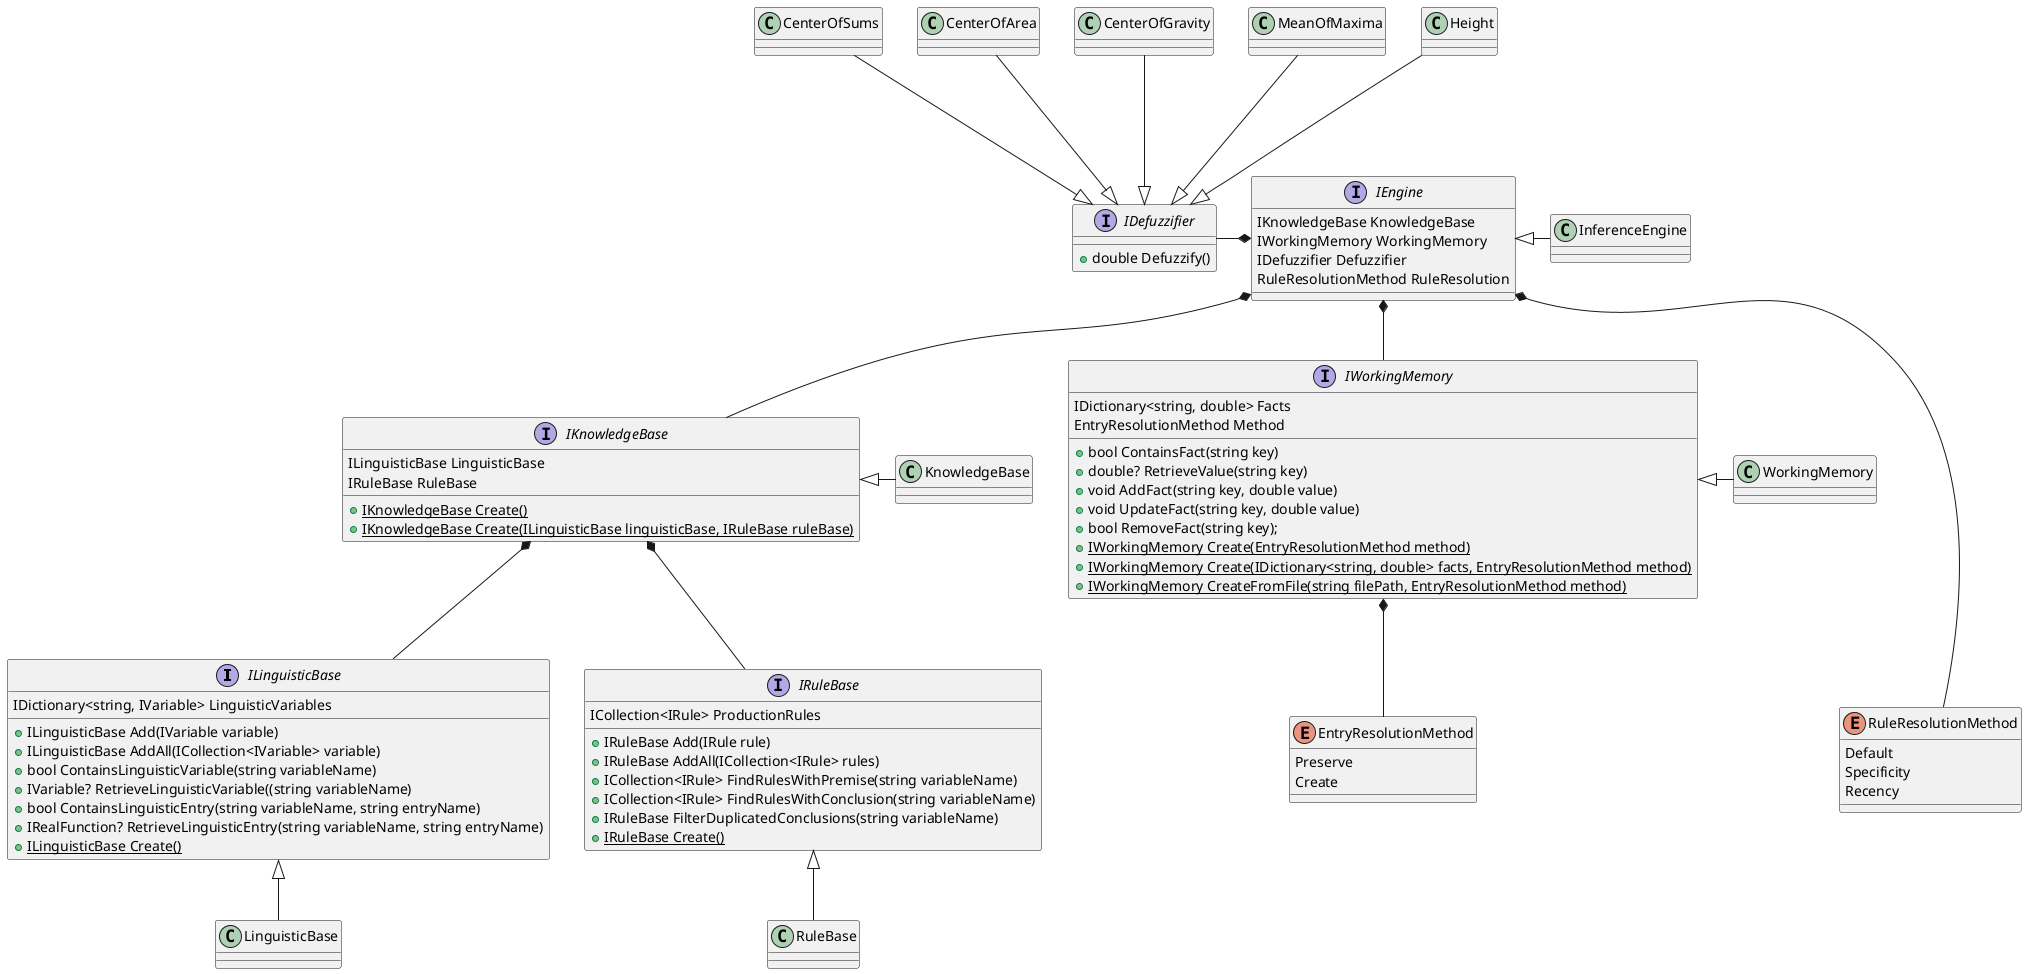 ﻿@startuml

interface ILinguisticBase {
IDictionary<string, IVariable> LinguisticVariables
+ILinguisticBase Add(IVariable variable)
+ILinguisticBase AddAll(ICollection<IVariable> variable)
+bool ContainsLinguisticVariable(string variableName)
+IVariable? RetrieveLinguisticVariable((string variableName)
+bool ContainsLinguisticEntry(string variableName, string entryName)
+IRealFunction? RetrieveLinguisticEntry(string variableName, string entryName)
+{static} ILinguisticBase Create()
}

interface IRuleBase {
ICollection<IRule> ProductionRules
+IRuleBase Add(IRule rule)
+IRuleBase AddAll(ICollection<IRule> rules)
+ICollection<IRule> FindRulesWithPremise(string variableName)
+ICollection<IRule> FindRulesWithConclusion(string variableName)
+IRuleBase FilterDuplicatedConclusions(string variableName)
+{static} IRuleBase Create()
}

class LinguisticBase

ILinguisticBase <|-- LinguisticBase

class RuleBase

IRuleBase <|-- RuleBase

interface IKnowledgeBase {
ILinguisticBase LinguisticBase
IRuleBase RuleBase
+{static} IKnowledgeBase Create()
+{static} IKnowledgeBase Create(ILinguisticBase linguisticBase, IRuleBase ruleBase)
}

class KnowledgeBase

IKnowledgeBase <|---r KnowledgeBase

IKnowledgeBase *-- ILinguisticBase
IKnowledgeBase *-- IRuleBase

interface IWorkingMemory {
IDictionary<string, double> Facts
EntryResolutionMethod Method
+bool ContainsFact(string key)
+double? RetrieveValue(string key)
+void AddFact(string key, double value)
+void UpdateFact(string key, double value)
+bool RemoveFact(string key);
+{static} IWorkingMemory Create(EntryResolutionMethod method)
+{static} IWorkingMemory Create(IDictionary<string, double> facts, EntryResolutionMethod method)
+{static} IWorkingMemory CreateFromFile(string filePath, EntryResolutionMethod method)
}

enum EntryResolutionMethod {
Preserve
Create
}

IWorkingMemory *-- EntryResolutionMethod

class WorkingMemory

IWorkingMemory <|---r WorkingMemory

interface IDefuzzifier {
+double Defuzzify()
}

IDefuzzifier <|---u Height
IDefuzzifier <|---u MeanOfMaxima
IDefuzzifier <|---u CenterOfGravity
IDefuzzifier <|---u CenterOfArea
IDefuzzifier <|---u CenterOfSums

enum RuleResolutionMethod {
Default
Specificity
Recency
}

interface IEngine {
IKnowledgeBase KnowledgeBase
IWorkingMemory WorkingMemory
IDefuzzifier Defuzzifier
RuleResolutionMethod RuleResolution
}

class InferenceEngine

IEngine <|---r InferenceEngine

IEngine *---l IDefuzzifier
IEngine *-- IKnowledgeBase
IEngine *-- IWorkingMemory
IEngine *---d RuleResolutionMethod
/'
enum DefuzzificationMethod {
HeightMethod
MeanOfMaximaMethod
CenterOfGravityMethod
CenterOfAreaMethod
CenterOfSumsMethod
}
'/
@enduml